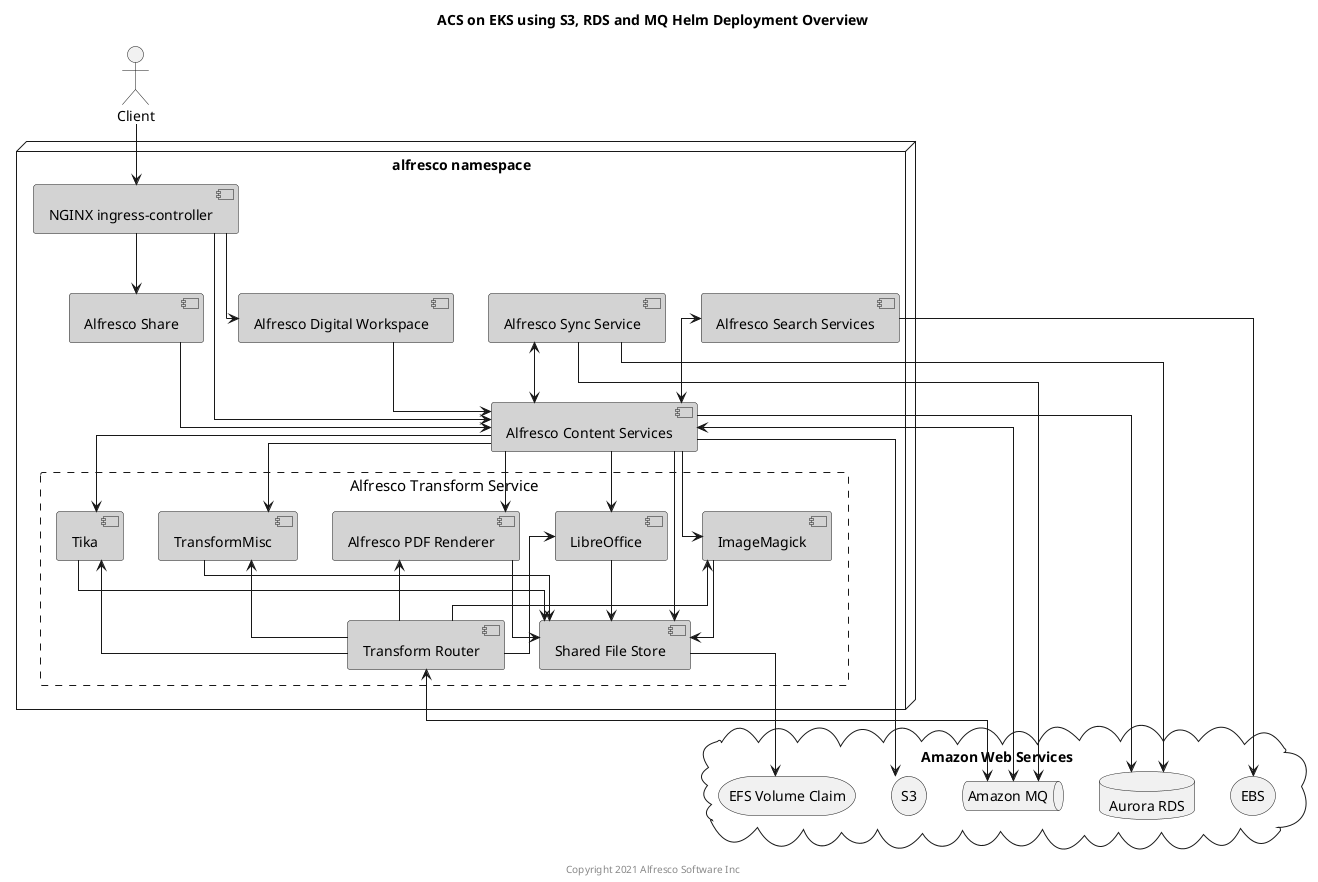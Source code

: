 @startuml

Title: ACS on EKS using S3, RDS and MQ Helm Deployment Overview

skinparam componentStyle uml2
skinparam linetype ortho
skinparam rectangle {
    BorderStyle dashed
    FontSize 15
    FontStyle none
}

actor Client

node "alfresco namespace" {
    component "NGINX ingress-controller" as nginx #lightgrey
    component "Alfresco Digital Workspace" as adw #lightgrey
    component "Alfresco Content Services" as acs #lightgrey
    component "Alfresco Search Services" as ass #lightgrey
    component "Alfresco Sync Service" as sync #lightgrey
    component "Alfresco Share" as share #lightgrey
    rectangle "Alfresco Transform Service" {
        component "Transform Router" as tr #lightgrey
        component "Shared File Store" as sfs #lightgrey
        component "Alfresco PDF Renderer" as pdfr #lightgrey
        component "LibreOffice" as libr #lightgrey
        component "ImageMagick" as img #lightgrey
        component "Tika" as tika #lightgrey
        component "TransformMisc" as misc #lightgrey
    }
}

cloud "Amazon Web Services" {
    storage "S3" as s3
    database "Aurora RDS" as db
    storage "EBS" as ebs
    storage "EFS Volume Claim" as vc
    queue "Amazon MQ" as mq

}

Client --> nginx

nginx --> acs
nginx --> share
nginx --> adw

ass --> ebs
sfs --> vc
acs --> s3

ass <--> acs
acs --> db
acs --> pdfr
acs --> libr
acs --> img
acs --> tika
acs --> misc
acs --> sfs
acs <--> mq
tr -up-> pdfr
tr -up-> libr
tr -up-> img
tr -up-> tika
tr -up-> misc
tr <--> mq
pdfr --> sfs
libr --> sfs
img --> sfs
tika --> sfs
misc --> sfs
share --> acs
adw --> acs

sync <--> acs
sync --> db
sync --> mq

center footer Copyright 2021 Alfresco Software Inc

@enduml
